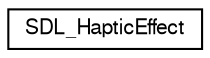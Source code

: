 digraph "Graphical Class Hierarchy"
{
  edge [fontname="FreeSans",fontsize="10",labelfontname="FreeSans",labelfontsize="10"];
  node [fontname="FreeSans",fontsize="10",shape=record];
  rankdir="LR";
  Node1 [label="SDL_HapticEffect",height=0.2,width=0.4,color="black", fillcolor="white", style="filled",URL="$d4/d80/union_s_d_l___haptic_effect.html",tooltip="The generic template for any haptic effect. "];
}
